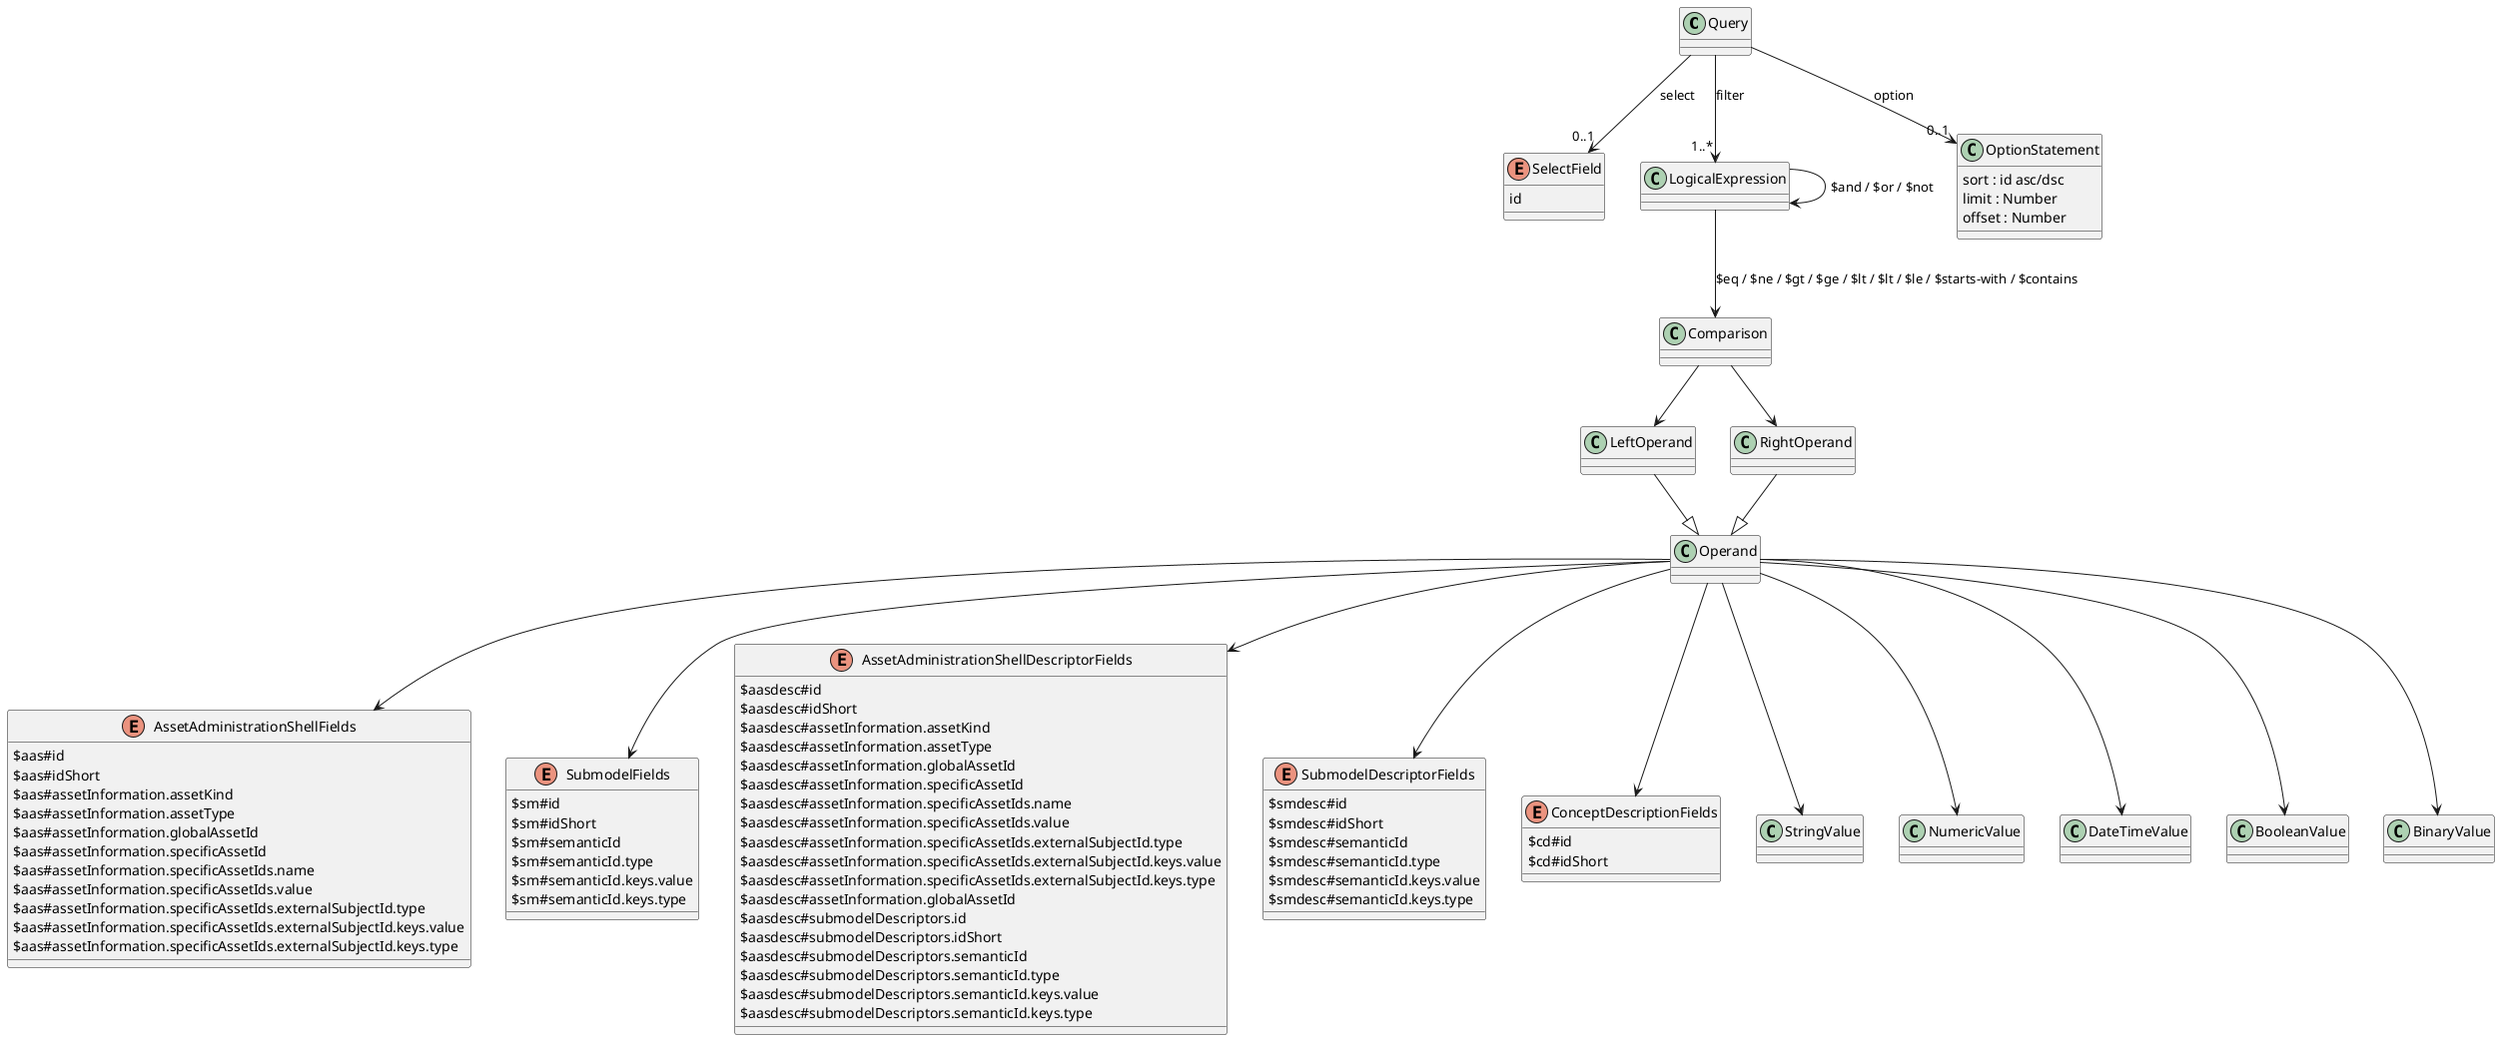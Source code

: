 @startuml
class Query {
}
 
Query --> "0..1" SelectField : select
Query --> "1..*" LogicalExpression : filter
Query --> "0..1" OptionStatement : option
 
enum SelectField {
     id
}

class OptionStatement {
    sort : id asc/dsc
    limit : Number
    offset : Number
}
 
class LogicalExpression {}

LogicalExpression -->  LogicalExpression : $and / $or / $not
LogicalExpression -->  Comparison : $eq / $ne / $gt / $ge / $lt / $lt / $le / $starts-with / $contains

class Comparison {

}

Comparison --> LeftOperand
Comparison --> RightOperand

class LeftOperand {}

class RightOperand {}

LeftOperand --|> Operand 
RightOperand --|> Operand

class Operand {

}

Operand --> AssetAdministrationShellFields
Operand --> SubmodelFields
Operand --> AssetAdministrationShellDescriptorFields
Operand --> SubmodelDescriptorFields
Operand --> ConceptDescriptionFields
Operand --> StringValue
Operand --> NumericValue
Operand --> DateTimeValue
Operand --> BooleanValue
Operand --> BinaryValue

enum AssetAdministrationShellFields {
  $aas#id
  $aas#idShort
  $aas#assetInformation.assetKind
  $aas#assetInformation.assetType
  $aas#assetInformation.globalAssetId
  $aas#assetInformation.specificAssetId
  $aas#assetInformation.specificAssetIds.name
  $aas#assetInformation.specificAssetIds.value
  $aas#assetInformation.specificAssetIds.externalSubjectId.type
  $aas#assetInformation.specificAssetIds.externalSubjectId.keys.value
  $aas#assetInformation.specificAssetIds.externalSubjectId.keys.type
}
enum SubmodelFields {
    $sm#id
    $sm#idShort
    $sm#semanticId
    $sm#semanticId.type
    $sm#semanticId.keys.value
    $sm#semanticId.keys.type
}
enum ConceptDescriptionFields {
    $cd#id
    $cd#idShort
}
enum AssetAdministrationShellDescriptorFields {
    $aasdesc#id
    $aasdesc#idShort
    $aasdesc#assetInformation.assetKind
    $aasdesc#assetInformation.assetType
    $aasdesc#assetInformation.globalAssetId
    $aasdesc#assetInformation.specificAssetId
    $aasdesc#assetInformation.specificAssetIds.name
    $aasdesc#assetInformation.specificAssetIds.value
    $aasdesc#assetInformation.specificAssetIds.externalSubjectId.type
    $aasdesc#assetInformation.specificAssetIds.externalSubjectId.keys.value
    $aasdesc#assetInformation.specificAssetIds.externalSubjectId.keys.type
    $aasdesc#assetInformation.globalAssetId
    $aasdesc#submodelDescriptors.id
    $aasdesc#submodelDescriptors.idShort
    $aasdesc#submodelDescriptors.semanticId
    $aasdesc#submodelDescriptors.semanticId.type
    $aasdesc#submodelDescriptors.semanticId.keys.value
    $aasdesc#submodelDescriptors.semanticId.keys.type
}

enum SubmodelDescriptorFields {
    $smdesc#id
    $smdesc#idShort
    $smdesc#semanticId
    $smdesc#semanticId.type
    $smdesc#semanticId.keys.value
    $smdesc#semanticId.keys.type
}


@enduml